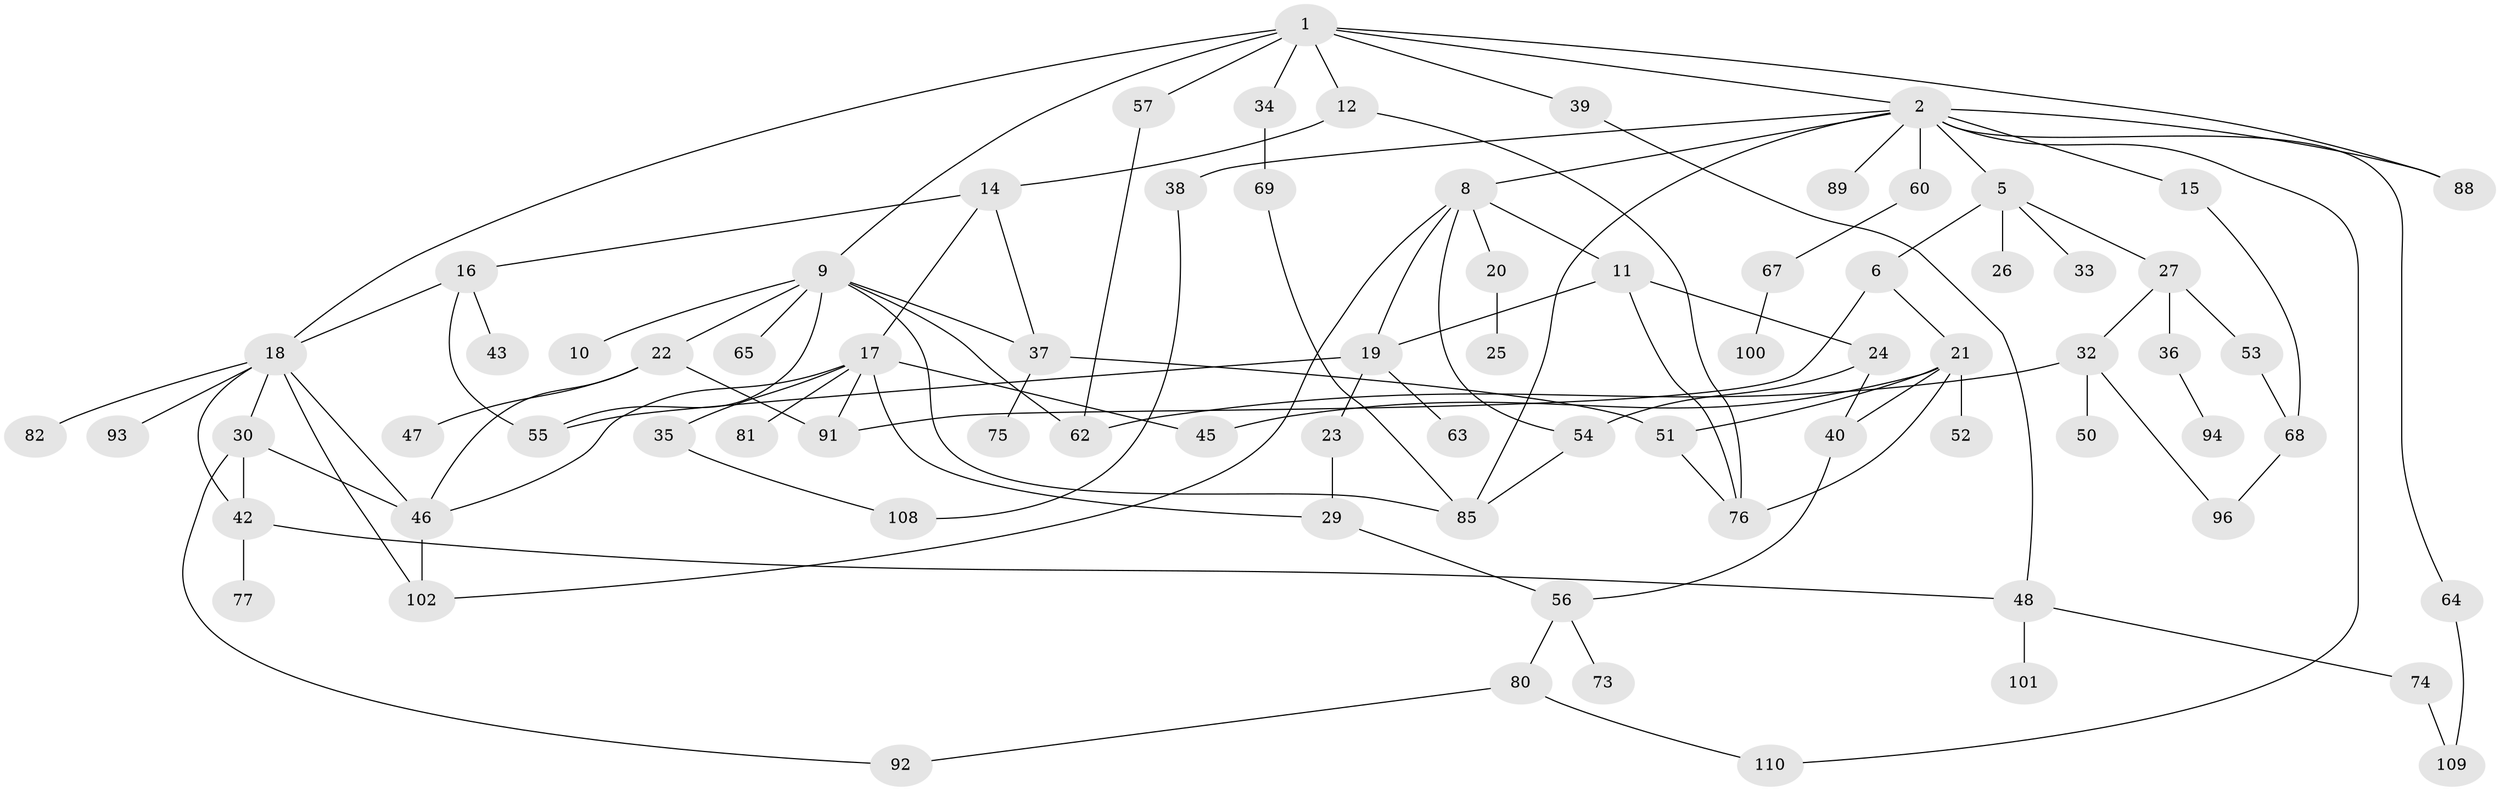 // original degree distribution, {4: 0.12931034482758622, 9: 0.008620689655172414, 6: 0.02586206896551724, 3: 0.19827586206896552, 7: 0.017241379310344827, 1: 0.25, 2: 0.3275862068965517, 5: 0.04310344827586207}
// Generated by graph-tools (version 1.1) at 2025/41/03/06/25 10:41:30]
// undirected, 78 vertices, 112 edges
graph export_dot {
graph [start="1"]
  node [color=gray90,style=filled];
  1 [super="+3"];
  2 [super="+4"];
  5 [super="+7"];
  6 [super="+107"];
  8 [super="+13"];
  9 [super="+59"];
  10;
  11;
  12;
  14 [super="+44"];
  15;
  16 [super="+103"];
  17 [super="+49"];
  18 [super="+104"];
  19 [super="+114"];
  20;
  21 [super="+41"];
  22 [super="+97"];
  23 [super="+87"];
  24 [super="+28"];
  25;
  26;
  27 [super="+31"];
  29 [super="+70"];
  30 [super="+58"];
  32 [super="+72"];
  33;
  34;
  35 [super="+84"];
  36;
  37 [super="+78"];
  38 [super="+66"];
  39 [super="+71"];
  40 [super="+116"];
  42 [super="+106"];
  43;
  45;
  46 [super="+98"];
  47;
  48 [super="+83"];
  50;
  51 [super="+61"];
  52;
  53;
  54 [super="+111"];
  55;
  56 [super="+112"];
  57;
  60;
  62 [super="+79"];
  63;
  64;
  65;
  67 [super="+90"];
  68 [super="+95"];
  69;
  73;
  74;
  75;
  76 [super="+105"];
  77;
  80 [super="+86"];
  81;
  82;
  85 [super="+115"];
  88;
  89;
  91;
  92 [super="+113"];
  93;
  94 [super="+99"];
  96;
  100;
  101;
  102;
  108;
  109;
  110;
  1 -- 2;
  1 -- 18;
  1 -- 39;
  1 -- 34;
  1 -- 88;
  1 -- 9;
  1 -- 12;
  1 -- 57;
  2 -- 8;
  2 -- 15;
  2 -- 60;
  2 -- 64;
  2 -- 89;
  2 -- 110;
  2 -- 88;
  2 -- 5;
  2 -- 38;
  2 -- 85;
  5 -- 6;
  5 -- 26;
  5 -- 33;
  5 -- 27;
  6 -- 21;
  6 -- 91;
  8 -- 11;
  8 -- 102;
  8 -- 19;
  8 -- 20;
  8 -- 54;
  9 -- 10;
  9 -- 22;
  9 -- 37;
  9 -- 62;
  9 -- 85;
  9 -- 65;
  9 -- 55;
  11 -- 19;
  11 -- 24;
  11 -- 76;
  12 -- 14;
  12 -- 76;
  14 -- 16;
  14 -- 17;
  14 -- 37;
  15 -- 68;
  16 -- 43;
  16 -- 55;
  16 -- 18;
  17 -- 35;
  17 -- 45;
  17 -- 46;
  17 -- 81;
  17 -- 91;
  17 -- 29;
  18 -- 30;
  18 -- 42;
  18 -- 82;
  18 -- 93;
  18 -- 102;
  18 -- 46;
  19 -- 23;
  19 -- 63;
  19 -- 55;
  20 -- 25;
  21 -- 45;
  21 -- 76;
  21 -- 51;
  21 -- 52;
  21 -- 40;
  22 -- 47;
  22 -- 46;
  22 -- 91;
  23 -- 29;
  24 -- 40;
  24 -- 54;
  27 -- 32;
  27 -- 36;
  27 -- 53;
  29 -- 56;
  30 -- 92;
  30 -- 46;
  30 -- 42;
  32 -- 50;
  32 -- 96;
  32 -- 62;
  34 -- 69;
  35 -- 108;
  36 -- 94;
  37 -- 75;
  37 -- 51;
  38 -- 108;
  39 -- 48;
  40 -- 56;
  42 -- 48;
  42 -- 77;
  46 -- 102;
  48 -- 74;
  48 -- 101;
  51 -- 76;
  53 -- 68;
  54 -- 85;
  56 -- 73;
  56 -- 80;
  57 -- 62;
  60 -- 67;
  64 -- 109;
  67 -- 100;
  68 -- 96;
  69 -- 85;
  74 -- 109;
  80 -- 110;
  80 -- 92;
}
